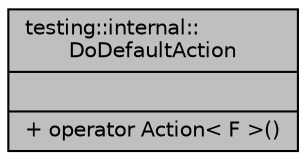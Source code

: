 digraph "testing::internal::DoDefaultAction"
{
 // INTERACTIVE_SVG=YES
 // LATEX_PDF_SIZE
  edge [fontname="Helvetica",fontsize="10",labelfontname="Helvetica",labelfontsize="10"];
  node [fontname="Helvetica",fontsize="10",shape=record];
  Node1 [label="{testing::internal::\lDoDefaultAction\n||+ operator Action\< F \>()\l}",height=0.2,width=0.4,color="black", fillcolor="grey75", style="filled", fontcolor="black",tooltip=" "];
}
